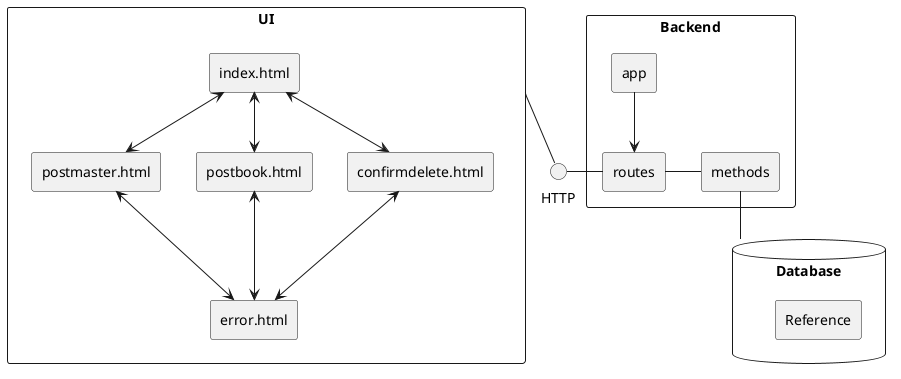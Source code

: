 @startuml
rectangle "UI" {  
    rectangle "index.html"
    rectangle "postmaster.html"
    rectangle "postbook.html"
    rectangle "confirmdelete.html"
    rectangle "error.html"
}

rectangle "Backend" {
    rectangle "app"
    rectangle "routes"
    rectangle "methods"
}

database "Database" {
    rectangle "Reference"
}

interface HTTP

index.html <--> postbook.html
index.html <--> postmaster.html
index.html <--> confirmdelete.html
postbook.html <--> error.html  
postmaster.html <--> error.html
confirmdelete.html <--> error.html


UI -- HTTP
HTTP - routes


app --> routes
routes - methods
methods -- Database


@enduml